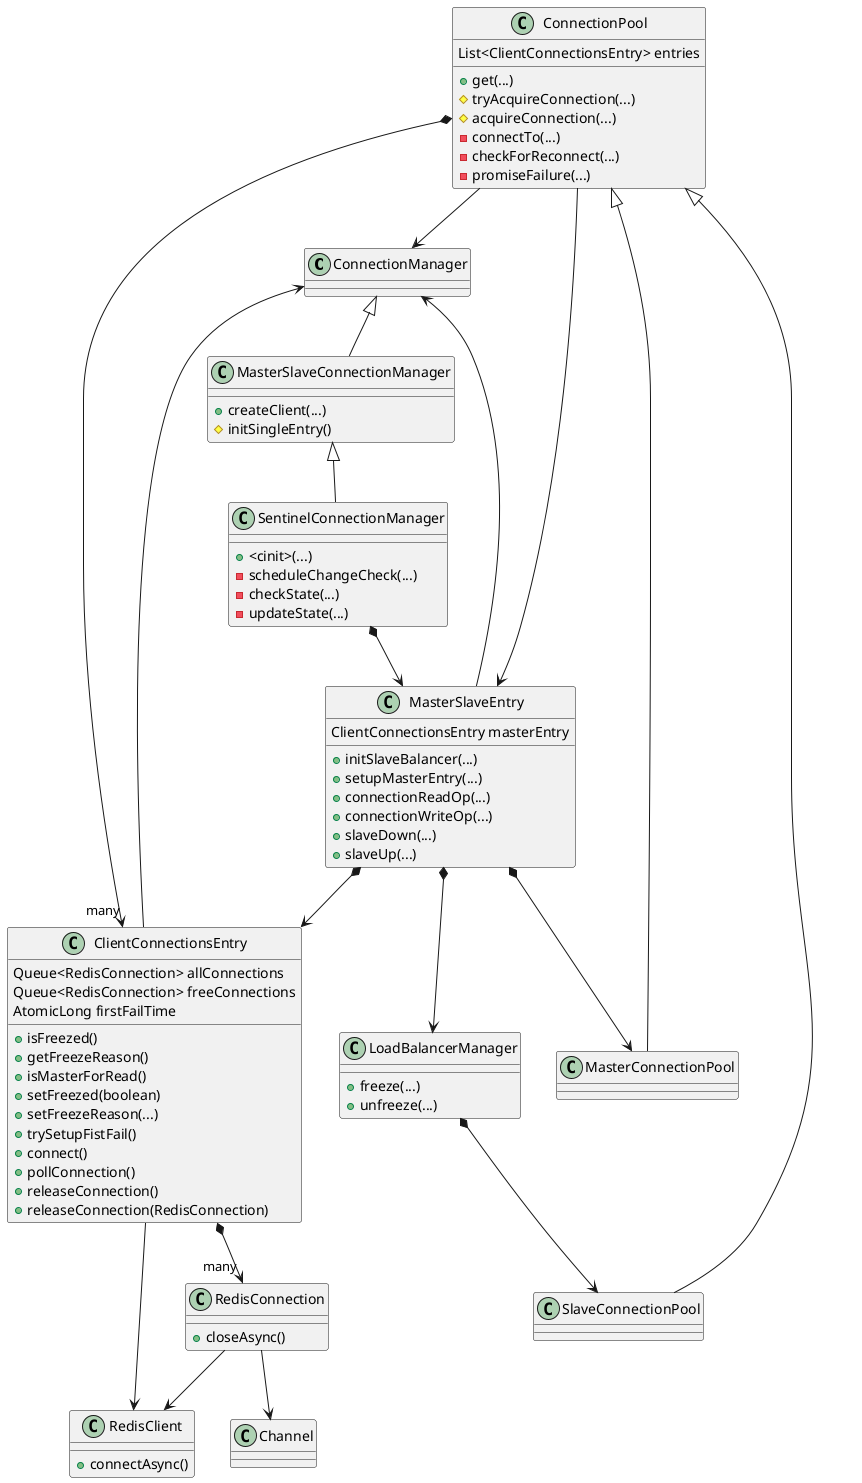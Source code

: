 @startuml

ConnectionManager <|-- MasterSlaveConnectionManager


MasterSlaveConnectionManager <|-- SentinelConnectionManager
MasterSlaveConnectionManager : +createClient(...)
MasterSlaveConnectionManager : #initSingleEntry()


SentinelConnectionManager *--> MasterSlaveEntry
SentinelConnectionManager : +<cinit>(...)
SentinelConnectionManager : -scheduleChangeCheck(...)
SentinelConnectionManager : -checkState(...)
SentinelConnectionManager : -updateState(...)


MasterSlaveEntry *--> LoadBalancerManager
MasterSlaveEntry *--> MasterConnectionPool
MasterSlaveEntry *--> ClientConnectionsEntry
MasterSlaveEntry --> ConnectionManager
MasterSlaveEntry : ClientConnectionsEntry masterEntry
MasterSlaveEntry : +initSlaveBalancer(...)
MasterSlaveEntry : +setupMasterEntry(...)
MasterSlaveEntry : +connectionReadOp(...)
MasterSlaveEntry : +connectionWriteOp(...)
MasterSlaveEntry : +slaveDown(...)
MasterSlaveEntry : +slaveUp(...)


ConnectionPool <|-- MasterConnectionPool
ConnectionPool <|-- SlaveConnectionPool
ConnectionPool --> MasterSlaveEntry
ConnectionPool --> ConnectionManager
ConnectionPool *--> "many" ClientConnectionsEntry
ConnectionPool : List<ClientConnectionsEntry> entries
ConnectionPool : +get(...)
ConnectionPool : #tryAcquireConnection(...)
ConnectionPool : #acquireConnection(...)
ConnectionPool : -connectTo(...)
ConnectionPool : -checkForReconnect(...)
ConnectionPool : -promiseFailure(...)


LoadBalancerManager *--> SlaveConnectionPool
LoadBalancerManager : +freeze(...)
LoadBalancerManager : +unfreeze(...)


ClientConnectionsEntry --> RedisClient
ClientConnectionsEntry --> ConnectionManager
ClientConnectionsEntry *--> "many" RedisConnection
ClientConnectionsEntry : Queue<RedisConnection> allConnections
ClientConnectionsEntry : Queue<RedisConnection> freeConnections
ClientConnectionsEntry : AtomicLong firstFailTime
ClientConnectionsEntry : +isFreezed()
ClientConnectionsEntry : +getFreezeReason()
ClientConnectionsEntry : +isMasterForRead()
ClientConnectionsEntry : +setFreezed(boolean)
ClientConnectionsEntry : +setFreezeReason(...)
ClientConnectionsEntry : +trySetupFistFail()
ClientConnectionsEntry : +connect()
ClientConnectionsEntry : +pollConnection()
ClientConnectionsEntry : +releaseConnection()
ClientConnectionsEntry : +releaseConnection(RedisConnection)


RedisConnection --> RedisClient
RedisConnection --> Channel
RedisConnection : +closeAsync()


RedisClient : +connectAsync()

@enduml
